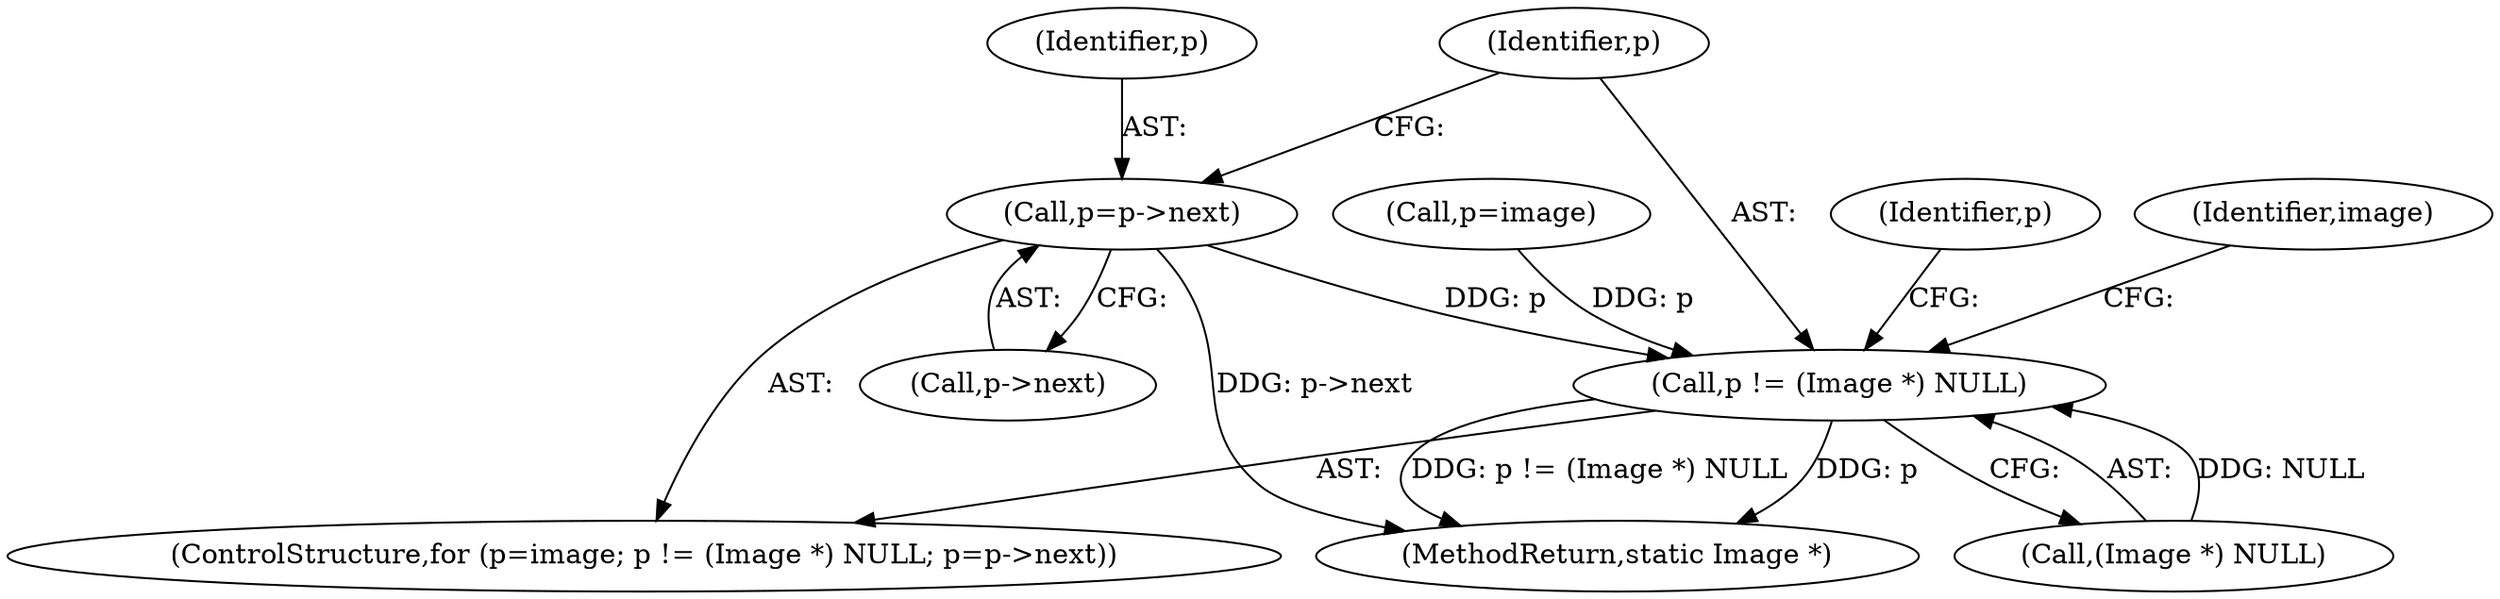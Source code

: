 digraph "0_ImageMagick_e04cf3e9524f50ca336253513d977224e083b816@pointer" {
"1001941" [label="(Call,p=p->next)"];
"1001936" [label="(Call,p != (Image *) NULL)"];
"1001948" [label="(Identifier,p)"];
"1001943" [label="(Call,p->next)"];
"1001938" [label="(Call,(Image *) NULL)"];
"1001936" [label="(Call,p != (Image *) NULL)"];
"1001956" [label="(Identifier,image)"];
"1001965" [label="(MethodReturn,static Image *)"];
"1001932" [label="(ControlStructure,for (p=image; p != (Image *) NULL; p=p->next))"];
"1001937" [label="(Identifier,p)"];
"1001941" [label="(Call,p=p->next)"];
"1001933" [label="(Call,p=image)"];
"1001942" [label="(Identifier,p)"];
"1001941" -> "1001932"  [label="AST: "];
"1001941" -> "1001943"  [label="CFG: "];
"1001942" -> "1001941"  [label="AST: "];
"1001943" -> "1001941"  [label="AST: "];
"1001937" -> "1001941"  [label="CFG: "];
"1001941" -> "1001965"  [label="DDG: p->next"];
"1001941" -> "1001936"  [label="DDG: p"];
"1001936" -> "1001932"  [label="AST: "];
"1001936" -> "1001938"  [label="CFG: "];
"1001937" -> "1001936"  [label="AST: "];
"1001938" -> "1001936"  [label="AST: "];
"1001948" -> "1001936"  [label="CFG: "];
"1001956" -> "1001936"  [label="CFG: "];
"1001936" -> "1001965"  [label="DDG: p"];
"1001936" -> "1001965"  [label="DDG: p != (Image *) NULL"];
"1001933" -> "1001936"  [label="DDG: p"];
"1001938" -> "1001936"  [label="DDG: NULL"];
}
